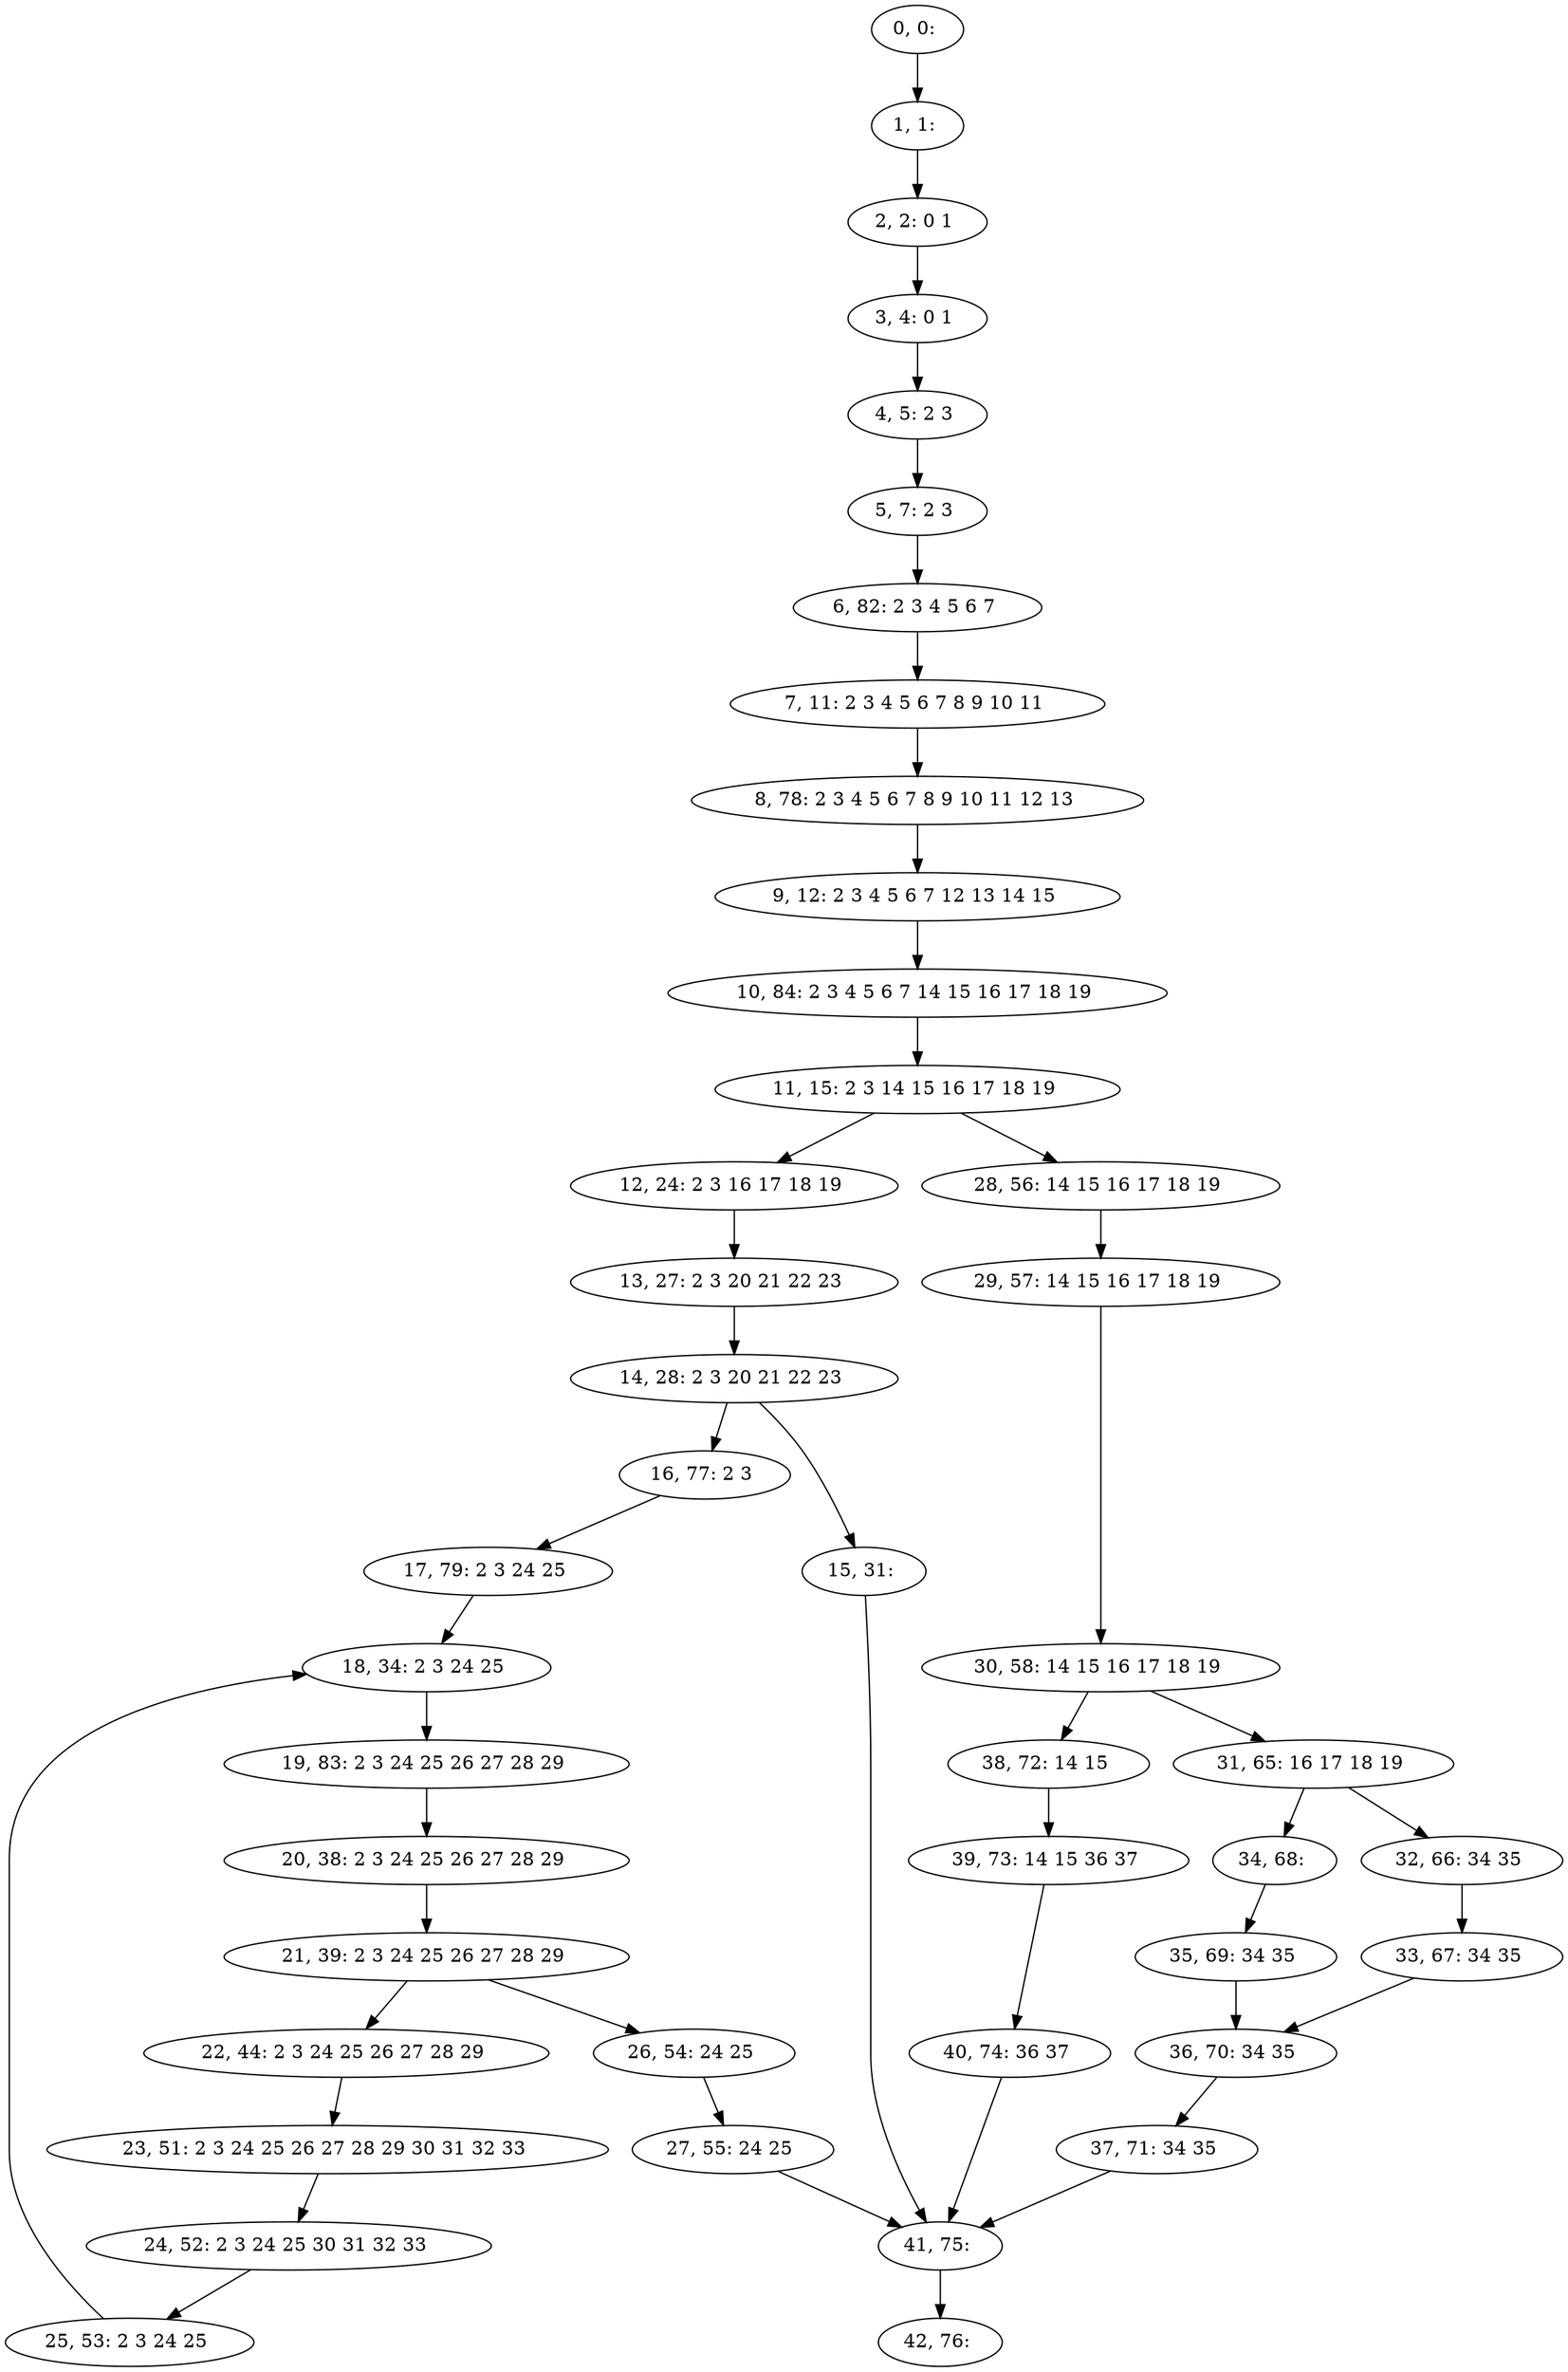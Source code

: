 digraph G {
0[label="0, 0: "];
1[label="1, 1: "];
2[label="2, 2: 0 1 "];
3[label="3, 4: 0 1 "];
4[label="4, 5: 2 3 "];
5[label="5, 7: 2 3 "];
6[label="6, 82: 2 3 4 5 6 7 "];
7[label="7, 11: 2 3 4 5 6 7 8 9 10 11 "];
8[label="8, 78: 2 3 4 5 6 7 8 9 10 11 12 13 "];
9[label="9, 12: 2 3 4 5 6 7 12 13 14 15 "];
10[label="10, 84: 2 3 4 5 6 7 14 15 16 17 18 19 "];
11[label="11, 15: 2 3 14 15 16 17 18 19 "];
12[label="12, 24: 2 3 16 17 18 19 "];
13[label="13, 27: 2 3 20 21 22 23 "];
14[label="14, 28: 2 3 20 21 22 23 "];
15[label="15, 31: "];
16[label="16, 77: 2 3 "];
17[label="17, 79: 2 3 24 25 "];
18[label="18, 34: 2 3 24 25 "];
19[label="19, 83: 2 3 24 25 26 27 28 29 "];
20[label="20, 38: 2 3 24 25 26 27 28 29 "];
21[label="21, 39: 2 3 24 25 26 27 28 29 "];
22[label="22, 44: 2 3 24 25 26 27 28 29 "];
23[label="23, 51: 2 3 24 25 26 27 28 29 30 31 32 33 "];
24[label="24, 52: 2 3 24 25 30 31 32 33 "];
25[label="25, 53: 2 3 24 25 "];
26[label="26, 54: 24 25 "];
27[label="27, 55: 24 25 "];
28[label="28, 56: 14 15 16 17 18 19 "];
29[label="29, 57: 14 15 16 17 18 19 "];
30[label="30, 58: 14 15 16 17 18 19 "];
31[label="31, 65: 16 17 18 19 "];
32[label="32, 66: 34 35 "];
33[label="33, 67: 34 35 "];
34[label="34, 68: "];
35[label="35, 69: 34 35 "];
36[label="36, 70: 34 35 "];
37[label="37, 71: 34 35 "];
38[label="38, 72: 14 15 "];
39[label="39, 73: 14 15 36 37 "];
40[label="40, 74: 36 37 "];
41[label="41, 75: "];
42[label="42, 76: "];
0->1 ;
1->2 ;
2->3 ;
3->4 ;
4->5 ;
5->6 ;
6->7 ;
7->8 ;
8->9 ;
9->10 ;
10->11 ;
11->12 ;
11->28 ;
12->13 ;
13->14 ;
14->15 ;
14->16 ;
15->41 ;
16->17 ;
17->18 ;
18->19 ;
19->20 ;
20->21 ;
21->22 ;
21->26 ;
22->23 ;
23->24 ;
24->25 ;
25->18 ;
26->27 ;
27->41 ;
28->29 ;
29->30 ;
30->31 ;
30->38 ;
31->32 ;
31->34 ;
32->33 ;
33->36 ;
34->35 ;
35->36 ;
36->37 ;
37->41 ;
38->39 ;
39->40 ;
40->41 ;
41->42 ;
}
